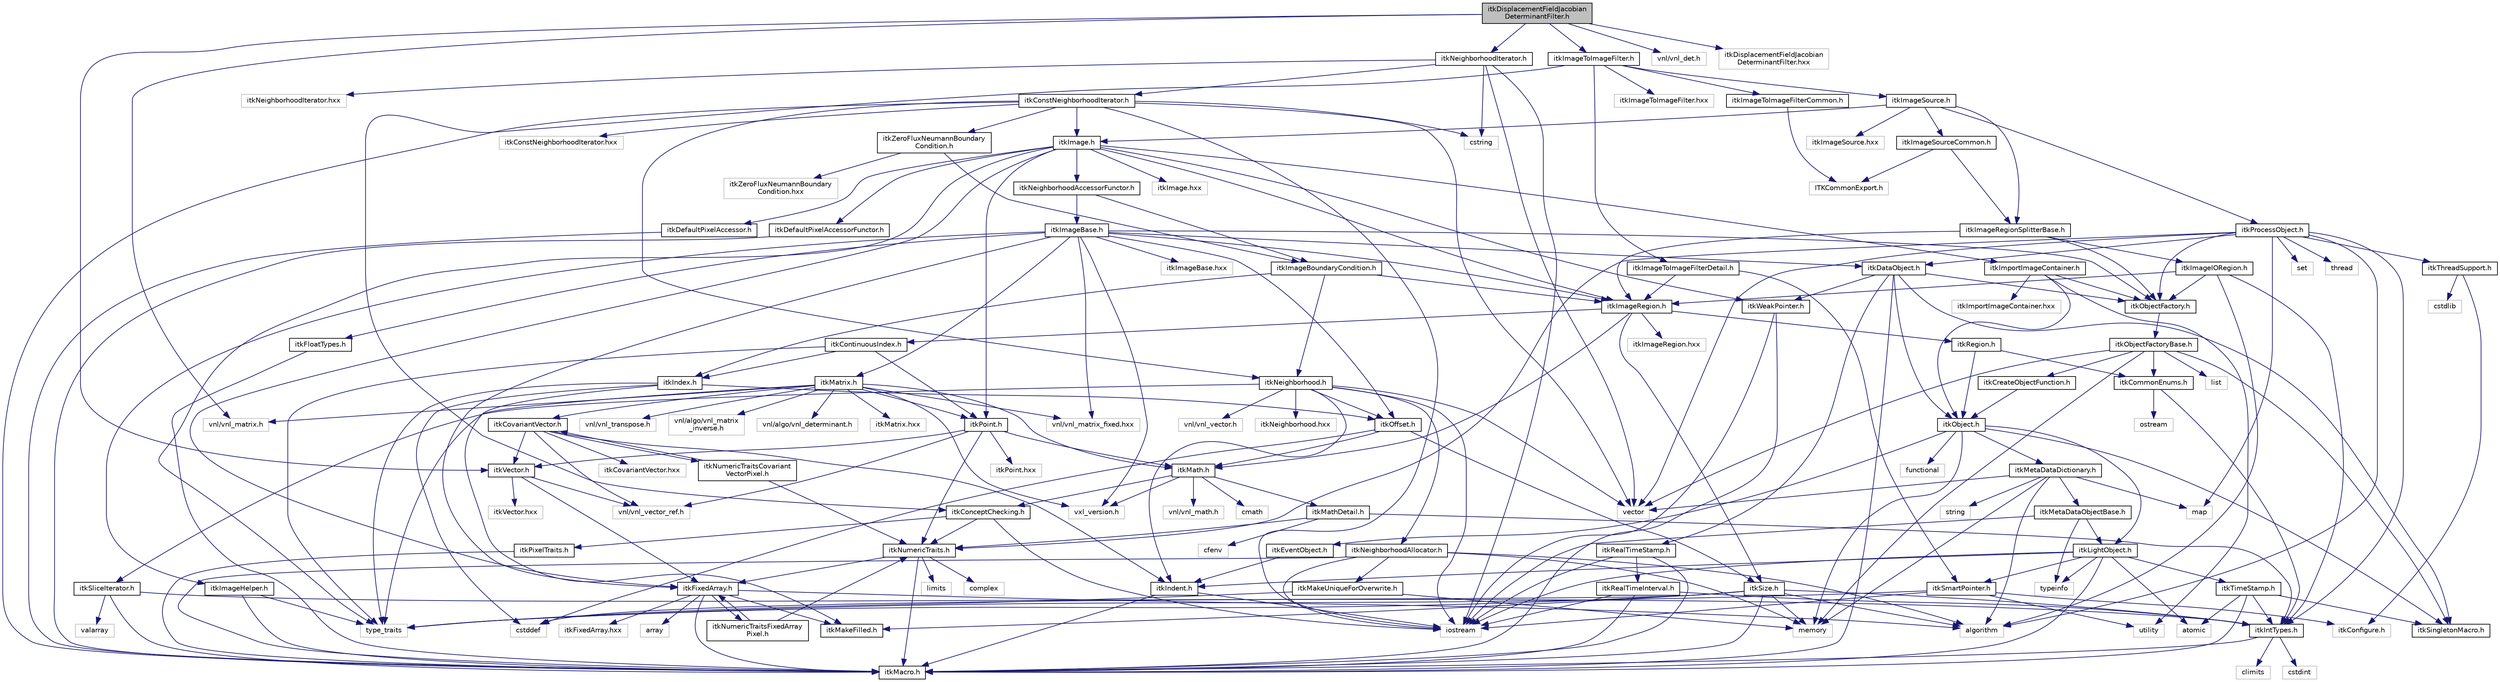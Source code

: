 digraph "itkDisplacementFieldJacobianDeterminantFilter.h"
{
 // LATEX_PDF_SIZE
  edge [fontname="Helvetica",fontsize="10",labelfontname="Helvetica",labelfontsize="10"];
  node [fontname="Helvetica",fontsize="10",shape=record];
  Node1 [label="itkDisplacementFieldJacobian\lDeterminantFilter.h",height=0.2,width=0.4,color="black", fillcolor="grey75", style="filled", fontcolor="black",tooltip=" "];
  Node1 -> Node2 [color="midnightblue",fontsize="10",style="solid",fontname="Helvetica"];
  Node2 [label="itkNeighborhoodIterator.h",height=0.2,width=0.4,color="black", fillcolor="white", style="filled",URL="$itkNeighborhoodIterator_8h.html",tooltip=" "];
  Node2 -> Node3 [color="midnightblue",fontsize="10",style="solid",fontname="Helvetica"];
  Node3 [label="vector",height=0.2,width=0.4,color="grey75", fillcolor="white", style="filled",tooltip=" "];
  Node2 -> Node4 [color="midnightblue",fontsize="10",style="solid",fontname="Helvetica"];
  Node4 [label="cstring",height=0.2,width=0.4,color="grey75", fillcolor="white", style="filled",tooltip=" "];
  Node2 -> Node5 [color="midnightblue",fontsize="10",style="solid",fontname="Helvetica"];
  Node5 [label="iostream",height=0.2,width=0.4,color="grey75", fillcolor="white", style="filled",tooltip=" "];
  Node2 -> Node6 [color="midnightblue",fontsize="10",style="solid",fontname="Helvetica"];
  Node6 [label="itkConstNeighborhoodIterator.h",height=0.2,width=0.4,color="black", fillcolor="white", style="filled",URL="$itkConstNeighborhoodIterator_8h.html",tooltip=" "];
  Node6 -> Node3 [color="midnightblue",fontsize="10",style="solid",fontname="Helvetica"];
  Node6 -> Node4 [color="midnightblue",fontsize="10",style="solid",fontname="Helvetica"];
  Node6 -> Node5 [color="midnightblue",fontsize="10",style="solid",fontname="Helvetica"];
  Node6 -> Node7 [color="midnightblue",fontsize="10",style="solid",fontname="Helvetica"];
  Node7 [label="itkImage.h",height=0.2,width=0.4,color="black", fillcolor="white", style="filled",URL="$itkImage_8h.html",tooltip=" "];
  Node7 -> Node8 [color="midnightblue",fontsize="10",style="solid",fontname="Helvetica"];
  Node8 [label="itkImageRegion.h",height=0.2,width=0.4,color="black", fillcolor="white", style="filled",URL="$itkImageRegion_8h.html",tooltip=" "];
  Node8 -> Node9 [color="midnightblue",fontsize="10",style="solid",fontname="Helvetica"];
  Node9 [label="itkRegion.h",height=0.2,width=0.4,color="black", fillcolor="white", style="filled",URL="$itkRegion_8h.html",tooltip=" "];
  Node9 -> Node10 [color="midnightblue",fontsize="10",style="solid",fontname="Helvetica"];
  Node10 [label="itkObject.h",height=0.2,width=0.4,color="black", fillcolor="white", style="filled",URL="$itkObject_8h.html",tooltip=" "];
  Node10 -> Node11 [color="midnightblue",fontsize="10",style="solid",fontname="Helvetica"];
  Node11 [label="itkLightObject.h",height=0.2,width=0.4,color="black", fillcolor="white", style="filled",URL="$itkLightObject_8h.html",tooltip=" "];
  Node11 -> Node12 [color="midnightblue",fontsize="10",style="solid",fontname="Helvetica"];
  Node12 [label="itkMacro.h",height=0.2,width=0.4,color="black", fillcolor="white", style="filled",URL="$itkMacro_8h.html",tooltip=" "];
  Node11 -> Node13 [color="midnightblue",fontsize="10",style="solid",fontname="Helvetica"];
  Node13 [label="itkSmartPointer.h",height=0.2,width=0.4,color="black", fillcolor="white", style="filled",URL="$itkSmartPointer_8h.html",tooltip=" "];
  Node13 -> Node5 [color="midnightblue",fontsize="10",style="solid",fontname="Helvetica"];
  Node13 -> Node14 [color="midnightblue",fontsize="10",style="solid",fontname="Helvetica"];
  Node14 [label="utility",height=0.2,width=0.4,color="grey75", fillcolor="white", style="filled",tooltip=" "];
  Node13 -> Node15 [color="midnightblue",fontsize="10",style="solid",fontname="Helvetica"];
  Node15 [label="type_traits",height=0.2,width=0.4,color="grey75", fillcolor="white", style="filled",tooltip=" "];
  Node13 -> Node16 [color="midnightblue",fontsize="10",style="solid",fontname="Helvetica"];
  Node16 [label="itkConfigure.h",height=0.2,width=0.4,color="grey75", fillcolor="white", style="filled",tooltip=" "];
  Node11 -> Node17 [color="midnightblue",fontsize="10",style="solid",fontname="Helvetica"];
  Node17 [label="itkTimeStamp.h",height=0.2,width=0.4,color="black", fillcolor="white", style="filled",URL="$itkTimeStamp_8h.html",tooltip=" "];
  Node17 -> Node12 [color="midnightblue",fontsize="10",style="solid",fontname="Helvetica"];
  Node17 -> Node18 [color="midnightblue",fontsize="10",style="solid",fontname="Helvetica"];
  Node18 [label="itkIntTypes.h",height=0.2,width=0.4,color="black", fillcolor="white", style="filled",URL="$itkIntTypes_8h.html",tooltip=" "];
  Node18 -> Node12 [color="midnightblue",fontsize="10",style="solid",fontname="Helvetica"];
  Node18 -> Node19 [color="midnightblue",fontsize="10",style="solid",fontname="Helvetica"];
  Node19 [label="cstdint",height=0.2,width=0.4,color="grey75", fillcolor="white", style="filled",tooltip=" "];
  Node18 -> Node20 [color="midnightblue",fontsize="10",style="solid",fontname="Helvetica"];
  Node20 [label="climits",height=0.2,width=0.4,color="grey75", fillcolor="white", style="filled",tooltip=" "];
  Node17 -> Node21 [color="midnightblue",fontsize="10",style="solid",fontname="Helvetica"];
  Node21 [label="atomic",height=0.2,width=0.4,color="grey75", fillcolor="white", style="filled",tooltip=" "];
  Node17 -> Node22 [color="midnightblue",fontsize="10",style="solid",fontname="Helvetica"];
  Node22 [label="itkSingletonMacro.h",height=0.2,width=0.4,color="black", fillcolor="white", style="filled",URL="$itkSingletonMacro_8h.html",tooltip=" "];
  Node11 -> Node23 [color="midnightblue",fontsize="10",style="solid",fontname="Helvetica"];
  Node23 [label="itkIndent.h",height=0.2,width=0.4,color="black", fillcolor="white", style="filled",URL="$itkIndent_8h.html",tooltip=" "];
  Node23 -> Node12 [color="midnightblue",fontsize="10",style="solid",fontname="Helvetica"];
  Node23 -> Node5 [color="midnightblue",fontsize="10",style="solid",fontname="Helvetica"];
  Node11 -> Node21 [color="midnightblue",fontsize="10",style="solid",fontname="Helvetica"];
  Node11 -> Node5 [color="midnightblue",fontsize="10",style="solid",fontname="Helvetica"];
  Node11 -> Node24 [color="midnightblue",fontsize="10",style="solid",fontname="Helvetica"];
  Node24 [label="typeinfo",height=0.2,width=0.4,color="grey75", fillcolor="white", style="filled",tooltip=" "];
  Node10 -> Node25 [color="midnightblue",fontsize="10",style="solid",fontname="Helvetica"];
  Node25 [label="itkEventObject.h",height=0.2,width=0.4,color="black", fillcolor="white", style="filled",URL="$itkEventObject_8h.html",tooltip=" "];
  Node25 -> Node23 [color="midnightblue",fontsize="10",style="solid",fontname="Helvetica"];
  Node10 -> Node26 [color="midnightblue",fontsize="10",style="solid",fontname="Helvetica"];
  Node26 [label="itkMetaDataDictionary.h",height=0.2,width=0.4,color="black", fillcolor="white", style="filled",URL="$itkMetaDataDictionary_8h.html",tooltip=" "];
  Node26 -> Node27 [color="midnightblue",fontsize="10",style="solid",fontname="Helvetica"];
  Node27 [label="itkMetaDataObjectBase.h",height=0.2,width=0.4,color="black", fillcolor="white", style="filled",URL="$itkMetaDataObjectBase_8h.html",tooltip=" "];
  Node27 -> Node11 [color="midnightblue",fontsize="10",style="solid",fontname="Helvetica"];
  Node27 -> Node24 [color="midnightblue",fontsize="10",style="solid",fontname="Helvetica"];
  Node27 -> Node5 [color="midnightblue",fontsize="10",style="solid",fontname="Helvetica"];
  Node26 -> Node28 [color="midnightblue",fontsize="10",style="solid",fontname="Helvetica"];
  Node28 [label="algorithm",height=0.2,width=0.4,color="grey75", fillcolor="white", style="filled",tooltip=" "];
  Node26 -> Node3 [color="midnightblue",fontsize="10",style="solid",fontname="Helvetica"];
  Node26 -> Node29 [color="midnightblue",fontsize="10",style="solid",fontname="Helvetica"];
  Node29 [label="map",height=0.2,width=0.4,color="grey75", fillcolor="white", style="filled",tooltip=" "];
  Node26 -> Node30 [color="midnightblue",fontsize="10",style="solid",fontname="Helvetica"];
  Node30 [label="string",height=0.2,width=0.4,color="grey75", fillcolor="white", style="filled",tooltip=" "];
  Node26 -> Node31 [color="midnightblue",fontsize="10",style="solid",fontname="Helvetica"];
  Node31 [label="memory",height=0.2,width=0.4,color="grey75", fillcolor="white", style="filled",tooltip=" "];
  Node10 -> Node22 [color="midnightblue",fontsize="10",style="solid",fontname="Helvetica"];
  Node10 -> Node32 [color="midnightblue",fontsize="10",style="solid",fontname="Helvetica"];
  Node32 [label="functional",height=0.2,width=0.4,color="grey75", fillcolor="white", style="filled",tooltip=" "];
  Node10 -> Node31 [color="midnightblue",fontsize="10",style="solid",fontname="Helvetica"];
  Node9 -> Node33 [color="midnightblue",fontsize="10",style="solid",fontname="Helvetica"];
  Node33 [label="itkCommonEnums.h",height=0.2,width=0.4,color="black", fillcolor="white", style="filled",URL="$itkCommonEnums_8h.html",tooltip=" "];
  Node33 -> Node18 [color="midnightblue",fontsize="10",style="solid",fontname="Helvetica"];
  Node33 -> Node34 [color="midnightblue",fontsize="10",style="solid",fontname="Helvetica"];
  Node34 [label="ostream",height=0.2,width=0.4,color="grey75", fillcolor="white", style="filled",tooltip=" "];
  Node8 -> Node35 [color="midnightblue",fontsize="10",style="solid",fontname="Helvetica"];
  Node35 [label="itkSize.h",height=0.2,width=0.4,color="black", fillcolor="white", style="filled",URL="$itkSize_8h.html",tooltip=" "];
  Node35 -> Node18 [color="midnightblue",fontsize="10",style="solid",fontname="Helvetica"];
  Node35 -> Node12 [color="midnightblue",fontsize="10",style="solid",fontname="Helvetica"];
  Node35 -> Node36 [color="midnightblue",fontsize="10",style="solid",fontname="Helvetica"];
  Node36 [label="itkMakeFilled.h",height=0.2,width=0.4,color="black", fillcolor="white", style="filled",URL="$itkMakeFilled_8h.html",tooltip=" "];
  Node35 -> Node28 [color="midnightblue",fontsize="10",style="solid",fontname="Helvetica"];
  Node35 -> Node37 [color="midnightblue",fontsize="10",style="solid",fontname="Helvetica"];
  Node37 [label="cstddef",height=0.2,width=0.4,color="grey75", fillcolor="white", style="filled",tooltip=" "];
  Node35 -> Node15 [color="midnightblue",fontsize="10",style="solid",fontname="Helvetica"];
  Node35 -> Node31 [color="midnightblue",fontsize="10",style="solid",fontname="Helvetica"];
  Node8 -> Node38 [color="midnightblue",fontsize="10",style="solid",fontname="Helvetica"];
  Node38 [label="itkContinuousIndex.h",height=0.2,width=0.4,color="black", fillcolor="white", style="filled",URL="$itkContinuousIndex_8h.html",tooltip=" "];
  Node38 -> Node39 [color="midnightblue",fontsize="10",style="solid",fontname="Helvetica"];
  Node39 [label="itkPoint.h",height=0.2,width=0.4,color="black", fillcolor="white", style="filled",URL="$itkPoint_8h.html",tooltip=" "];
  Node39 -> Node40 [color="midnightblue",fontsize="10",style="solid",fontname="Helvetica"];
  Node40 [label="itkNumericTraits.h",height=0.2,width=0.4,color="black", fillcolor="white", style="filled",URL="$itkNumericTraits_8h.html",tooltip=" "];
  Node40 -> Node12 [color="midnightblue",fontsize="10",style="solid",fontname="Helvetica"];
  Node40 -> Node41 [color="midnightblue",fontsize="10",style="solid",fontname="Helvetica"];
  Node41 [label="limits",height=0.2,width=0.4,color="grey75", fillcolor="white", style="filled",tooltip=" "];
  Node40 -> Node42 [color="midnightblue",fontsize="10",style="solid",fontname="Helvetica"];
  Node42 [label="complex",height=0.2,width=0.4,color="grey75", fillcolor="white", style="filled",tooltip=" "];
  Node40 -> Node43 [color="midnightblue",fontsize="10",style="solid",fontname="Helvetica"];
  Node43 [label="itkFixedArray.h",height=0.2,width=0.4,color="black", fillcolor="white", style="filled",URL="$itkFixedArray_8h.html",tooltip=" "];
  Node43 -> Node12 [color="midnightblue",fontsize="10",style="solid",fontname="Helvetica"];
  Node43 -> Node36 [color="midnightblue",fontsize="10",style="solid",fontname="Helvetica"];
  Node43 -> Node28 [color="midnightblue",fontsize="10",style="solid",fontname="Helvetica"];
  Node43 -> Node44 [color="midnightblue",fontsize="10",style="solid",fontname="Helvetica"];
  Node44 [label="array",height=0.2,width=0.4,color="grey75", fillcolor="white", style="filled",tooltip=" "];
  Node43 -> Node45 [color="midnightblue",fontsize="10",style="solid",fontname="Helvetica"];
  Node45 [label="itkFixedArray.hxx",height=0.2,width=0.4,color="grey75", fillcolor="white", style="filled",tooltip=" "];
  Node43 -> Node46 [color="midnightblue",fontsize="10",style="solid",fontname="Helvetica"];
  Node46 [label="itkNumericTraitsFixedArray\lPixel.h",height=0.2,width=0.4,color="black", fillcolor="white", style="filled",URL="$itkNumericTraitsFixedArrayPixel_8h.html",tooltip=" "];
  Node46 -> Node40 [color="midnightblue",fontsize="10",style="solid",fontname="Helvetica"];
  Node46 -> Node43 [color="midnightblue",fontsize="10",style="solid",fontname="Helvetica"];
  Node39 -> Node47 [color="midnightblue",fontsize="10",style="solid",fontname="Helvetica"];
  Node47 [label="itkVector.h",height=0.2,width=0.4,color="black", fillcolor="white", style="filled",URL="$itkVector_8h.html",tooltip=" "];
  Node47 -> Node43 [color="midnightblue",fontsize="10",style="solid",fontname="Helvetica"];
  Node47 -> Node48 [color="midnightblue",fontsize="10",style="solid",fontname="Helvetica"];
  Node48 [label="vnl/vnl_vector_ref.h",height=0.2,width=0.4,color="grey75", fillcolor="white", style="filled",tooltip=" "];
  Node47 -> Node49 [color="midnightblue",fontsize="10",style="solid",fontname="Helvetica"];
  Node49 [label="itkVector.hxx",height=0.2,width=0.4,color="grey75", fillcolor="white", style="filled",tooltip=" "];
  Node39 -> Node48 [color="midnightblue",fontsize="10",style="solid",fontname="Helvetica"];
  Node39 -> Node50 [color="midnightblue",fontsize="10",style="solid",fontname="Helvetica"];
  Node50 [label="itkMath.h",height=0.2,width=0.4,color="black", fillcolor="white", style="filled",URL="$itkMath_8h.html",tooltip=" "];
  Node50 -> Node51 [color="midnightblue",fontsize="10",style="solid",fontname="Helvetica"];
  Node51 [label="cmath",height=0.2,width=0.4,color="grey75", fillcolor="white", style="filled",tooltip=" "];
  Node50 -> Node52 [color="midnightblue",fontsize="10",style="solid",fontname="Helvetica"];
  Node52 [label="itkMathDetail.h",height=0.2,width=0.4,color="black", fillcolor="white", style="filled",URL="$itkMathDetail_8h.html",tooltip=" "];
  Node52 -> Node18 [color="midnightblue",fontsize="10",style="solid",fontname="Helvetica"];
  Node52 -> Node40 [color="midnightblue",fontsize="10",style="solid",fontname="Helvetica"];
  Node52 -> Node53 [color="midnightblue",fontsize="10",style="solid",fontname="Helvetica"];
  Node53 [label="cfenv",height=0.2,width=0.4,color="grey75", fillcolor="white", style="filled",tooltip=" "];
  Node50 -> Node54 [color="midnightblue",fontsize="10",style="solid",fontname="Helvetica"];
  Node54 [label="itkConceptChecking.h",height=0.2,width=0.4,color="black", fillcolor="white", style="filled",URL="$itkConceptChecking_8h.html",tooltip=" "];
  Node54 -> Node55 [color="midnightblue",fontsize="10",style="solid",fontname="Helvetica"];
  Node55 [label="itkPixelTraits.h",height=0.2,width=0.4,color="black", fillcolor="white", style="filled",URL="$itkPixelTraits_8h.html",tooltip=" "];
  Node55 -> Node12 [color="midnightblue",fontsize="10",style="solid",fontname="Helvetica"];
  Node54 -> Node40 [color="midnightblue",fontsize="10",style="solid",fontname="Helvetica"];
  Node54 -> Node5 [color="midnightblue",fontsize="10",style="solid",fontname="Helvetica"];
  Node50 -> Node56 [color="midnightblue",fontsize="10",style="solid",fontname="Helvetica"];
  Node56 [label="vnl/vnl_math.h",height=0.2,width=0.4,color="grey75", fillcolor="white", style="filled",tooltip=" "];
  Node50 -> Node57 [color="midnightblue",fontsize="10",style="solid",fontname="Helvetica"];
  Node57 [label="vxl_version.h",height=0.2,width=0.4,color="grey75", fillcolor="white", style="filled",tooltip=" "];
  Node39 -> Node58 [color="midnightblue",fontsize="10",style="solid",fontname="Helvetica"];
  Node58 [label="itkPoint.hxx",height=0.2,width=0.4,color="grey75", fillcolor="white", style="filled",tooltip=" "];
  Node38 -> Node59 [color="midnightblue",fontsize="10",style="solid",fontname="Helvetica"];
  Node59 [label="itkIndex.h",height=0.2,width=0.4,color="black", fillcolor="white", style="filled",URL="$itkIndex_8h.html",tooltip=" "];
  Node59 -> Node36 [color="midnightblue",fontsize="10",style="solid",fontname="Helvetica"];
  Node59 -> Node60 [color="midnightblue",fontsize="10",style="solid",fontname="Helvetica"];
  Node60 [label="itkOffset.h",height=0.2,width=0.4,color="black", fillcolor="white", style="filled",URL="$itkOffset_8h.html",tooltip=" "];
  Node60 -> Node35 [color="midnightblue",fontsize="10",style="solid",fontname="Helvetica"];
  Node60 -> Node50 [color="midnightblue",fontsize="10",style="solid",fontname="Helvetica"];
  Node60 -> Node37 [color="midnightblue",fontsize="10",style="solid",fontname="Helvetica"];
  Node59 -> Node37 [color="midnightblue",fontsize="10",style="solid",fontname="Helvetica"];
  Node59 -> Node15 [color="midnightblue",fontsize="10",style="solid",fontname="Helvetica"];
  Node38 -> Node15 [color="midnightblue",fontsize="10",style="solid",fontname="Helvetica"];
  Node8 -> Node50 [color="midnightblue",fontsize="10",style="solid",fontname="Helvetica"];
  Node8 -> Node61 [color="midnightblue",fontsize="10",style="solid",fontname="Helvetica"];
  Node61 [label="itkImageRegion.hxx",height=0.2,width=0.4,color="grey75", fillcolor="white", style="filled",tooltip=" "];
  Node7 -> Node62 [color="midnightblue",fontsize="10",style="solid",fontname="Helvetica"];
  Node62 [label="itkImportImageContainer.h",height=0.2,width=0.4,color="black", fillcolor="white", style="filled",URL="$itkImportImageContainer_8h.html",tooltip=" "];
  Node62 -> Node10 [color="midnightblue",fontsize="10",style="solid",fontname="Helvetica"];
  Node62 -> Node63 [color="midnightblue",fontsize="10",style="solid",fontname="Helvetica"];
  Node63 [label="itkObjectFactory.h",height=0.2,width=0.4,color="black", fillcolor="white", style="filled",URL="$itkObjectFactory_8h.html",tooltip=" "];
  Node63 -> Node64 [color="midnightblue",fontsize="10",style="solid",fontname="Helvetica"];
  Node64 [label="itkObjectFactoryBase.h",height=0.2,width=0.4,color="black", fillcolor="white", style="filled",URL="$itkObjectFactoryBase_8h.html",tooltip=" "];
  Node64 -> Node65 [color="midnightblue",fontsize="10",style="solid",fontname="Helvetica"];
  Node65 [label="itkCreateObjectFunction.h",height=0.2,width=0.4,color="black", fillcolor="white", style="filled",URL="$itkCreateObjectFunction_8h.html",tooltip=" "];
  Node65 -> Node10 [color="midnightblue",fontsize="10",style="solid",fontname="Helvetica"];
  Node64 -> Node22 [color="midnightblue",fontsize="10",style="solid",fontname="Helvetica"];
  Node64 -> Node33 [color="midnightblue",fontsize="10",style="solid",fontname="Helvetica"];
  Node64 -> Node66 [color="midnightblue",fontsize="10",style="solid",fontname="Helvetica"];
  Node66 [label="list",height=0.2,width=0.4,color="grey75", fillcolor="white", style="filled",tooltip=" "];
  Node64 -> Node31 [color="midnightblue",fontsize="10",style="solid",fontname="Helvetica"];
  Node64 -> Node3 [color="midnightblue",fontsize="10",style="solid",fontname="Helvetica"];
  Node62 -> Node14 [color="midnightblue",fontsize="10",style="solid",fontname="Helvetica"];
  Node62 -> Node67 [color="midnightblue",fontsize="10",style="solid",fontname="Helvetica"];
  Node67 [label="itkImportImageContainer.hxx",height=0.2,width=0.4,color="grey75", fillcolor="white", style="filled",tooltip=" "];
  Node7 -> Node68 [color="midnightblue",fontsize="10",style="solid",fontname="Helvetica"];
  Node68 [label="itkDefaultPixelAccessor.h",height=0.2,width=0.4,color="black", fillcolor="white", style="filled",URL="$itkDefaultPixelAccessor_8h.html",tooltip=" "];
  Node68 -> Node12 [color="midnightblue",fontsize="10",style="solid",fontname="Helvetica"];
  Node7 -> Node69 [color="midnightblue",fontsize="10",style="solid",fontname="Helvetica"];
  Node69 [label="itkDefaultPixelAccessorFunctor.h",height=0.2,width=0.4,color="black", fillcolor="white", style="filled",URL="$itkDefaultPixelAccessorFunctor_8h.html",tooltip=" "];
  Node69 -> Node12 [color="midnightblue",fontsize="10",style="solid",fontname="Helvetica"];
  Node7 -> Node39 [color="midnightblue",fontsize="10",style="solid",fontname="Helvetica"];
  Node7 -> Node43 [color="midnightblue",fontsize="10",style="solid",fontname="Helvetica"];
  Node7 -> Node70 [color="midnightblue",fontsize="10",style="solid",fontname="Helvetica"];
  Node70 [label="itkWeakPointer.h",height=0.2,width=0.4,color="black", fillcolor="white", style="filled",URL="$itkWeakPointer_8h.html",tooltip=" "];
  Node70 -> Node12 [color="midnightblue",fontsize="10",style="solid",fontname="Helvetica"];
  Node70 -> Node5 [color="midnightblue",fontsize="10",style="solid",fontname="Helvetica"];
  Node7 -> Node71 [color="midnightblue",fontsize="10",style="solid",fontname="Helvetica"];
  Node71 [label="itkNeighborhoodAccessorFunctor.h",height=0.2,width=0.4,color="black", fillcolor="white", style="filled",URL="$itkNeighborhoodAccessorFunctor_8h.html",tooltip=" "];
  Node71 -> Node72 [color="midnightblue",fontsize="10",style="solid",fontname="Helvetica"];
  Node72 [label="itkImageBoundaryCondition.h",height=0.2,width=0.4,color="black", fillcolor="white", style="filled",URL="$itkImageBoundaryCondition_8h.html",tooltip=" "];
  Node72 -> Node59 [color="midnightblue",fontsize="10",style="solid",fontname="Helvetica"];
  Node72 -> Node73 [color="midnightblue",fontsize="10",style="solid",fontname="Helvetica"];
  Node73 [label="itkNeighborhood.h",height=0.2,width=0.4,color="black", fillcolor="white", style="filled",URL="$itkNeighborhood_8h.html",tooltip=" "];
  Node73 -> Node5 [color="midnightblue",fontsize="10",style="solid",fontname="Helvetica"];
  Node73 -> Node74 [color="midnightblue",fontsize="10",style="solid",fontname="Helvetica"];
  Node74 [label="itkNeighborhoodAllocator.h",height=0.2,width=0.4,color="black", fillcolor="white", style="filled",URL="$itkNeighborhoodAllocator_8h.html",tooltip=" "];
  Node74 -> Node75 [color="midnightblue",fontsize="10",style="solid",fontname="Helvetica"];
  Node75 [label="itkMakeUniqueForOverwrite.h",height=0.2,width=0.4,color="black", fillcolor="white", style="filled",URL="$itkMakeUniqueForOverwrite_8h.html",tooltip=" "];
  Node75 -> Node31 [color="midnightblue",fontsize="10",style="solid",fontname="Helvetica"];
  Node75 -> Node15 [color="midnightblue",fontsize="10",style="solid",fontname="Helvetica"];
  Node74 -> Node28 [color="midnightblue",fontsize="10",style="solid",fontname="Helvetica"];
  Node74 -> Node5 [color="midnightblue",fontsize="10",style="solid",fontname="Helvetica"];
  Node74 -> Node31 [color="midnightblue",fontsize="10",style="solid",fontname="Helvetica"];
  Node74 -> Node12 [color="midnightblue",fontsize="10",style="solid",fontname="Helvetica"];
  Node73 -> Node23 [color="midnightblue",fontsize="10",style="solid",fontname="Helvetica"];
  Node73 -> Node76 [color="midnightblue",fontsize="10",style="solid",fontname="Helvetica"];
  Node76 [label="itkSliceIterator.h",height=0.2,width=0.4,color="black", fillcolor="white", style="filled",URL="$itkSliceIterator_8h.html",tooltip=" "];
  Node76 -> Node12 [color="midnightblue",fontsize="10",style="solid",fontname="Helvetica"];
  Node76 -> Node18 [color="midnightblue",fontsize="10",style="solid",fontname="Helvetica"];
  Node76 -> Node77 [color="midnightblue",fontsize="10",style="solid",fontname="Helvetica"];
  Node77 [label="valarray",height=0.2,width=0.4,color="grey75", fillcolor="white", style="filled",tooltip=" "];
  Node73 -> Node78 [color="midnightblue",fontsize="10",style="solid",fontname="Helvetica"];
  Node78 [label="vnl/vnl_vector.h",height=0.2,width=0.4,color="grey75", fillcolor="white", style="filled",tooltip=" "];
  Node73 -> Node60 [color="midnightblue",fontsize="10",style="solid",fontname="Helvetica"];
  Node73 -> Node3 [color="midnightblue",fontsize="10",style="solid",fontname="Helvetica"];
  Node73 -> Node79 [color="midnightblue",fontsize="10",style="solid",fontname="Helvetica"];
  Node79 [label="itkNeighborhood.hxx",height=0.2,width=0.4,color="grey75", fillcolor="white", style="filled",tooltip=" "];
  Node72 -> Node8 [color="midnightblue",fontsize="10",style="solid",fontname="Helvetica"];
  Node71 -> Node80 [color="midnightblue",fontsize="10",style="solid",fontname="Helvetica"];
  Node80 [label="itkImageBase.h",height=0.2,width=0.4,color="black", fillcolor="white", style="filled",URL="$itkImageBase_8h.html",tooltip=" "];
  Node80 -> Node81 [color="midnightblue",fontsize="10",style="solid",fontname="Helvetica"];
  Node81 [label="itkDataObject.h",height=0.2,width=0.4,color="black", fillcolor="white", style="filled",URL="$itkDataObject_8h.html",tooltip=" "];
  Node81 -> Node10 [color="midnightblue",fontsize="10",style="solid",fontname="Helvetica"];
  Node81 -> Node12 [color="midnightblue",fontsize="10",style="solid",fontname="Helvetica"];
  Node81 -> Node22 [color="midnightblue",fontsize="10",style="solid",fontname="Helvetica"];
  Node81 -> Node70 [color="midnightblue",fontsize="10",style="solid",fontname="Helvetica"];
  Node81 -> Node82 [color="midnightblue",fontsize="10",style="solid",fontname="Helvetica"];
  Node82 [label="itkRealTimeStamp.h",height=0.2,width=0.4,color="black", fillcolor="white", style="filled",URL="$itkRealTimeStamp_8h.html",tooltip=" "];
  Node82 -> Node83 [color="midnightblue",fontsize="10",style="solid",fontname="Helvetica"];
  Node83 [label="itkRealTimeInterval.h",height=0.2,width=0.4,color="black", fillcolor="white", style="filled",URL="$itkRealTimeInterval_8h.html",tooltip=" "];
  Node83 -> Node18 [color="midnightblue",fontsize="10",style="solid",fontname="Helvetica"];
  Node83 -> Node12 [color="midnightblue",fontsize="10",style="solid",fontname="Helvetica"];
  Node83 -> Node5 [color="midnightblue",fontsize="10",style="solid",fontname="Helvetica"];
  Node82 -> Node12 [color="midnightblue",fontsize="10",style="solid",fontname="Helvetica"];
  Node82 -> Node5 [color="midnightblue",fontsize="10",style="solid",fontname="Helvetica"];
  Node81 -> Node63 [color="midnightblue",fontsize="10",style="solid",fontname="Helvetica"];
  Node80 -> Node8 [color="midnightblue",fontsize="10",style="solid",fontname="Helvetica"];
  Node80 -> Node84 [color="midnightblue",fontsize="10",style="solid",fontname="Helvetica"];
  Node84 [label="itkMatrix.h",height=0.2,width=0.4,color="black", fillcolor="white", style="filled",URL="$itkMatrix_8h.html",tooltip=" "];
  Node84 -> Node39 [color="midnightblue",fontsize="10",style="solid",fontname="Helvetica"];
  Node84 -> Node85 [color="midnightblue",fontsize="10",style="solid",fontname="Helvetica"];
  Node85 [label="itkCovariantVector.h",height=0.2,width=0.4,color="black", fillcolor="white", style="filled",URL="$itkCovariantVector_8h.html",tooltip=" "];
  Node85 -> Node23 [color="midnightblue",fontsize="10",style="solid",fontname="Helvetica"];
  Node85 -> Node47 [color="midnightblue",fontsize="10",style="solid",fontname="Helvetica"];
  Node85 -> Node48 [color="midnightblue",fontsize="10",style="solid",fontname="Helvetica"];
  Node85 -> Node86 [color="midnightblue",fontsize="10",style="solid",fontname="Helvetica"];
  Node86 [label="itkNumericTraitsCovariant\lVectorPixel.h",height=0.2,width=0.4,color="black", fillcolor="white", style="filled",URL="$itkNumericTraitsCovariantVectorPixel_8h.html",tooltip=" "];
  Node86 -> Node40 [color="midnightblue",fontsize="10",style="solid",fontname="Helvetica"];
  Node86 -> Node85 [color="midnightblue",fontsize="10",style="solid",fontname="Helvetica"];
  Node85 -> Node87 [color="midnightblue",fontsize="10",style="solid",fontname="Helvetica"];
  Node87 [label="itkCovariantVector.hxx",height=0.2,width=0.4,color="grey75", fillcolor="white", style="filled",tooltip=" "];
  Node84 -> Node57 [color="midnightblue",fontsize="10",style="solid",fontname="Helvetica"];
  Node84 -> Node88 [color="midnightblue",fontsize="10",style="solid",fontname="Helvetica"];
  Node88 [label="vnl/vnl_matrix_fixed.hxx",height=0.2,width=0.4,color="grey75", fillcolor="white", style="filled",tooltip=" "];
  Node84 -> Node89 [color="midnightblue",fontsize="10",style="solid",fontname="Helvetica"];
  Node89 [label="vnl/vnl_transpose.h",height=0.2,width=0.4,color="grey75", fillcolor="white", style="filled",tooltip=" "];
  Node84 -> Node90 [color="midnightblue",fontsize="10",style="solid",fontname="Helvetica"];
  Node90 [label="vnl/algo/vnl_matrix\l_inverse.h",height=0.2,width=0.4,color="grey75", fillcolor="white", style="filled",tooltip=" "];
  Node84 -> Node91 [color="midnightblue",fontsize="10",style="solid",fontname="Helvetica"];
  Node91 [label="vnl/vnl_matrix.h",height=0.2,width=0.4,color="grey75", fillcolor="white", style="filled",tooltip=" "];
  Node84 -> Node92 [color="midnightblue",fontsize="10",style="solid",fontname="Helvetica"];
  Node92 [label="vnl/algo/vnl_determinant.h",height=0.2,width=0.4,color="grey75", fillcolor="white", style="filled",tooltip=" "];
  Node84 -> Node50 [color="midnightblue",fontsize="10",style="solid",fontname="Helvetica"];
  Node84 -> Node15 [color="midnightblue",fontsize="10",style="solid",fontname="Helvetica"];
  Node84 -> Node93 [color="midnightblue",fontsize="10",style="solid",fontname="Helvetica"];
  Node93 [label="itkMatrix.hxx",height=0.2,width=0.4,color="grey75", fillcolor="white", style="filled",tooltip=" "];
  Node80 -> Node63 [color="midnightblue",fontsize="10",style="solid",fontname="Helvetica"];
  Node80 -> Node60 [color="midnightblue",fontsize="10",style="solid",fontname="Helvetica"];
  Node80 -> Node43 [color="midnightblue",fontsize="10",style="solid",fontname="Helvetica"];
  Node80 -> Node94 [color="midnightblue",fontsize="10",style="solid",fontname="Helvetica"];
  Node94 [label="itkImageHelper.h",height=0.2,width=0.4,color="black", fillcolor="white", style="filled",URL="$itkImageHelper_8h.html",tooltip=" "];
  Node94 -> Node12 [color="midnightblue",fontsize="10",style="solid",fontname="Helvetica"];
  Node94 -> Node15 [color="midnightblue",fontsize="10",style="solid",fontname="Helvetica"];
  Node80 -> Node95 [color="midnightblue",fontsize="10",style="solid",fontname="Helvetica"];
  Node95 [label="itkFloatTypes.h",height=0.2,width=0.4,color="black", fillcolor="white", style="filled",URL="$itkFloatTypes_8h.html",tooltip=" "];
  Node95 -> Node12 [color="midnightblue",fontsize="10",style="solid",fontname="Helvetica"];
  Node80 -> Node57 [color="midnightblue",fontsize="10",style="solid",fontname="Helvetica"];
  Node80 -> Node88 [color="midnightblue",fontsize="10",style="solid",fontname="Helvetica"];
  Node80 -> Node96 [color="midnightblue",fontsize="10",style="solid",fontname="Helvetica"];
  Node96 [label="itkImageBase.hxx",height=0.2,width=0.4,color="grey75", fillcolor="white", style="filled",tooltip=" "];
  Node7 -> Node15 [color="midnightblue",fontsize="10",style="solid",fontname="Helvetica"];
  Node7 -> Node97 [color="midnightblue",fontsize="10",style="solid",fontname="Helvetica"];
  Node97 [label="itkImage.hxx",height=0.2,width=0.4,color="grey75", fillcolor="white", style="filled",tooltip=" "];
  Node6 -> Node73 [color="midnightblue",fontsize="10",style="solid",fontname="Helvetica"];
  Node6 -> Node12 [color="midnightblue",fontsize="10",style="solid",fontname="Helvetica"];
  Node6 -> Node98 [color="midnightblue",fontsize="10",style="solid",fontname="Helvetica"];
  Node98 [label="itkZeroFluxNeumannBoundary\lCondition.h",height=0.2,width=0.4,color="black", fillcolor="white", style="filled",URL="$itkZeroFluxNeumannBoundaryCondition_8h.html",tooltip=" "];
  Node98 -> Node72 [color="midnightblue",fontsize="10",style="solid",fontname="Helvetica"];
  Node98 -> Node99 [color="midnightblue",fontsize="10",style="solid",fontname="Helvetica"];
  Node99 [label="itkZeroFluxNeumannBoundary\lCondition.hxx",height=0.2,width=0.4,color="grey75", fillcolor="white", style="filled",tooltip=" "];
  Node6 -> Node100 [color="midnightblue",fontsize="10",style="solid",fontname="Helvetica"];
  Node100 [label="itkConstNeighborhoodIterator.hxx",height=0.2,width=0.4,color="grey75", fillcolor="white", style="filled",tooltip=" "];
  Node2 -> Node101 [color="midnightblue",fontsize="10",style="solid",fontname="Helvetica"];
  Node101 [label="itkNeighborhoodIterator.hxx",height=0.2,width=0.4,color="grey75", fillcolor="white", style="filled",tooltip=" "];
  Node1 -> Node102 [color="midnightblue",fontsize="10",style="solid",fontname="Helvetica"];
  Node102 [label="itkImageToImageFilter.h",height=0.2,width=0.4,color="black", fillcolor="white", style="filled",URL="$itkImageToImageFilter_8h.html",tooltip=" "];
  Node102 -> Node103 [color="midnightblue",fontsize="10",style="solid",fontname="Helvetica"];
  Node103 [label="itkImageSource.h",height=0.2,width=0.4,color="black", fillcolor="white", style="filled",URL="$itkImageSource_8h.html",tooltip=" "];
  Node103 -> Node104 [color="midnightblue",fontsize="10",style="solid",fontname="Helvetica"];
  Node104 [label="itkProcessObject.h",height=0.2,width=0.4,color="black", fillcolor="white", style="filled",URL="$itkProcessObject_8h.html",tooltip=" "];
  Node104 -> Node81 [color="midnightblue",fontsize="10",style="solid",fontname="Helvetica"];
  Node104 -> Node63 [color="midnightblue",fontsize="10",style="solid",fontname="Helvetica"];
  Node104 -> Node40 [color="midnightblue",fontsize="10",style="solid",fontname="Helvetica"];
  Node104 -> Node105 [color="midnightblue",fontsize="10",style="solid",fontname="Helvetica"];
  Node105 [label="itkThreadSupport.h",height=0.2,width=0.4,color="black", fillcolor="white", style="filled",URL="$itkThreadSupport_8h.html",tooltip=" "];
  Node105 -> Node106 [color="midnightblue",fontsize="10",style="solid",fontname="Helvetica"];
  Node106 [label="cstdlib",height=0.2,width=0.4,color="grey75", fillcolor="white", style="filled",tooltip=" "];
  Node105 -> Node16 [color="midnightblue",fontsize="10",style="solid",fontname="Helvetica"];
  Node104 -> Node18 [color="midnightblue",fontsize="10",style="solid",fontname="Helvetica"];
  Node104 -> Node3 [color="midnightblue",fontsize="10",style="solid",fontname="Helvetica"];
  Node104 -> Node29 [color="midnightblue",fontsize="10",style="solid",fontname="Helvetica"];
  Node104 -> Node107 [color="midnightblue",fontsize="10",style="solid",fontname="Helvetica"];
  Node107 [label="set",height=0.2,width=0.4,color="grey75", fillcolor="white", style="filled",tooltip=" "];
  Node104 -> Node28 [color="midnightblue",fontsize="10",style="solid",fontname="Helvetica"];
  Node104 -> Node108 [color="midnightblue",fontsize="10",style="solid",fontname="Helvetica"];
  Node108 [label="thread",height=0.2,width=0.4,color="grey75", fillcolor="white", style="filled",tooltip=" "];
  Node103 -> Node7 [color="midnightblue",fontsize="10",style="solid",fontname="Helvetica"];
  Node103 -> Node109 [color="midnightblue",fontsize="10",style="solid",fontname="Helvetica"];
  Node109 [label="itkImageRegionSplitterBase.h",height=0.2,width=0.4,color="black", fillcolor="white", style="filled",URL="$itkImageRegionSplitterBase_8h.html",tooltip=" "];
  Node109 -> Node8 [color="midnightblue",fontsize="10",style="solid",fontname="Helvetica"];
  Node109 -> Node63 [color="midnightblue",fontsize="10",style="solid",fontname="Helvetica"];
  Node109 -> Node110 [color="midnightblue",fontsize="10",style="solid",fontname="Helvetica"];
  Node110 [label="itkImageIORegion.h",height=0.2,width=0.4,color="black", fillcolor="white", style="filled",URL="$itkImageIORegion_8h.html",tooltip=" "];
  Node110 -> Node28 [color="midnightblue",fontsize="10",style="solid",fontname="Helvetica"];
  Node110 -> Node18 [color="midnightblue",fontsize="10",style="solid",fontname="Helvetica"];
  Node110 -> Node63 [color="midnightblue",fontsize="10",style="solid",fontname="Helvetica"];
  Node110 -> Node8 [color="midnightblue",fontsize="10",style="solid",fontname="Helvetica"];
  Node103 -> Node111 [color="midnightblue",fontsize="10",style="solid",fontname="Helvetica"];
  Node111 [label="itkImageSourceCommon.h",height=0.2,width=0.4,color="black", fillcolor="white", style="filled",URL="$itkImageSourceCommon_8h.html",tooltip=" "];
  Node111 -> Node112 [color="midnightblue",fontsize="10",style="solid",fontname="Helvetica"];
  Node112 [label="ITKCommonExport.h",height=0.2,width=0.4,color="grey75", fillcolor="white", style="filled",tooltip=" "];
  Node111 -> Node109 [color="midnightblue",fontsize="10",style="solid",fontname="Helvetica"];
  Node103 -> Node113 [color="midnightblue",fontsize="10",style="solid",fontname="Helvetica"];
  Node113 [label="itkImageSource.hxx",height=0.2,width=0.4,color="grey75", fillcolor="white", style="filled",tooltip=" "];
  Node102 -> Node54 [color="midnightblue",fontsize="10",style="solid",fontname="Helvetica"];
  Node102 -> Node114 [color="midnightblue",fontsize="10",style="solid",fontname="Helvetica"];
  Node114 [label="itkImageToImageFilterDetail.h",height=0.2,width=0.4,color="black", fillcolor="white", style="filled",URL="$itkImageToImageFilterDetail_8h.html",tooltip=" "];
  Node114 -> Node8 [color="midnightblue",fontsize="10",style="solid",fontname="Helvetica"];
  Node114 -> Node13 [color="midnightblue",fontsize="10",style="solid",fontname="Helvetica"];
  Node102 -> Node115 [color="midnightblue",fontsize="10",style="solid",fontname="Helvetica"];
  Node115 [label="itkImageToImageFilterCommon.h",height=0.2,width=0.4,color="black", fillcolor="white", style="filled",URL="$itkImageToImageFilterCommon_8h.html",tooltip=" "];
  Node115 -> Node112 [color="midnightblue",fontsize="10",style="solid",fontname="Helvetica"];
  Node102 -> Node116 [color="midnightblue",fontsize="10",style="solid",fontname="Helvetica"];
  Node116 [label="itkImageToImageFilter.hxx",height=0.2,width=0.4,color="grey75", fillcolor="white", style="filled",tooltip=" "];
  Node1 -> Node47 [color="midnightblue",fontsize="10",style="solid",fontname="Helvetica"];
  Node1 -> Node91 [color="midnightblue",fontsize="10",style="solid",fontname="Helvetica"];
  Node1 -> Node117 [color="midnightblue",fontsize="10",style="solid",fontname="Helvetica"];
  Node117 [label="vnl/vnl_det.h",height=0.2,width=0.4,color="grey75", fillcolor="white", style="filled",tooltip=" "];
  Node1 -> Node118 [color="midnightblue",fontsize="10",style="solid",fontname="Helvetica"];
  Node118 [label="itkDisplacementFieldJacobian\lDeterminantFilter.hxx",height=0.2,width=0.4,color="grey75", fillcolor="white", style="filled",tooltip=" "];
}
